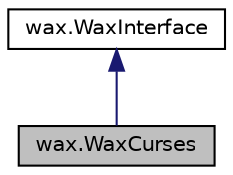 digraph "wax.WaxCurses"
{
  edge [fontname="Helvetica",fontsize="10",labelfontname="Helvetica",labelfontsize="10"];
  node [fontname="Helvetica",fontsize="10",shape=record];
  Node1 [label="wax.WaxCurses",height=0.2,width=0.4,color="black", fillcolor="grey75", style="filled", fontcolor="black"];
  Node2 -> Node1 [dir="back",color="midnightblue",fontsize="10",style="solid",fontname="Helvetica"];
  Node2 [label="wax.WaxInterface",height=0.2,width=0.4,color="black", fillcolor="white", style="filled",URL="$classwax_1_1WaxInterface.html",tooltip="Parent class for WaxCurses and WaxServer Provides common methods. "];
}
